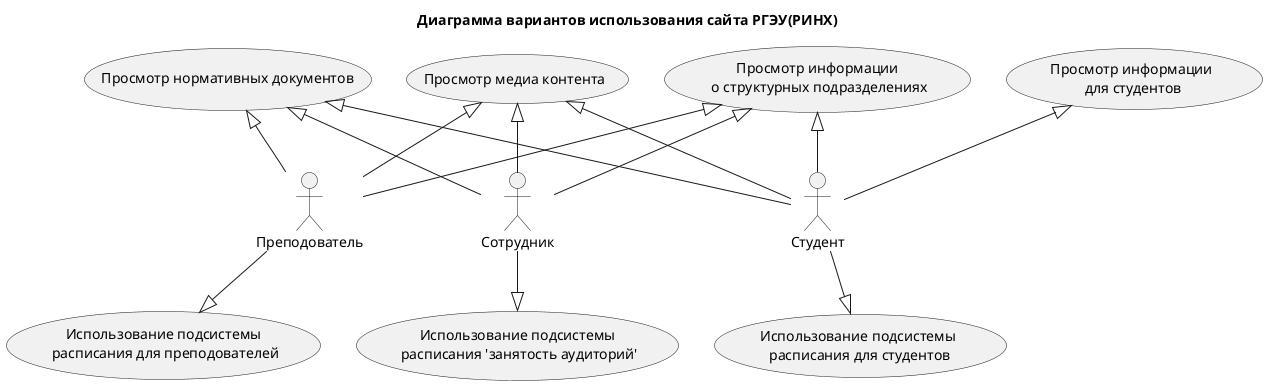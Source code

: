 @startuml
title Диаграмма вариантов использования сайта РГЭУ(РИНХ)

' left to right direction

' Обявление актеров
actor "Сотрудник" as employee
actor "Преподователь" as teacher
actor "Студент" as student


usecase "Просмотр нормативных документов" as UC1
usecase "Просмотр медиа контента" as UC2
usecase "Просмотр информации\n для студентов" as UC3
usecase "Просмотр информации\n о структурных подразделениях" as UC4
usecase "Использование подсистемы\n расписания для студентов" as UC5
usecase "Использование подсистемы\n расписания для преподователей" as UC6
usecase "Использование подсистемы\n расписания 'занятость аудиторий'" as UC7

UC1 <|-- employee
UC1 <|-- teacher
UC1 <|-- student

UC2 <|-- employee
UC2 <|-- teacher
UC2 <|-- student

UC3 <|-- student


UC4 <|-- employee
UC4 <|-- teacher
UC4 <|-- student

UC5 <|-up- student

UC6 <|-up- teacher

UC7 <|-up- employee


@enduml